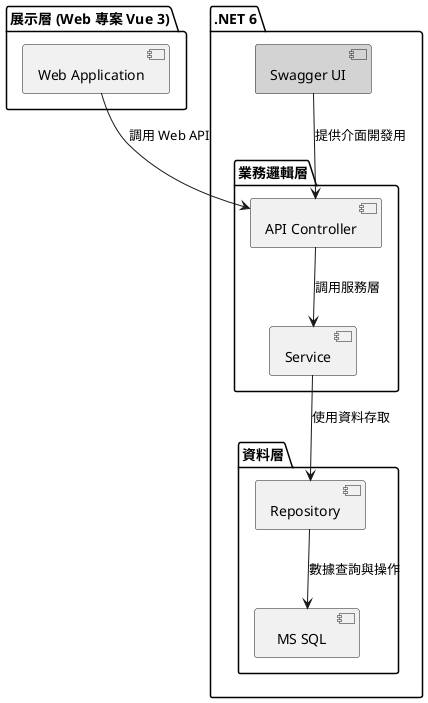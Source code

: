 @startuml

package "展示層 (Web 專案 Vue 3)" {
  component "Web Application" as VueApp
}

package ".NET 6" {

  package "業務邏輯層" {
    component "API Controller" as API
    component "Service" as Service
  }

  package "資料層" {
    component "Repository" as Repo
    component "  MS SQL  " as MSSQL
  }

  component "Swagger UI" as Swagger #lightgrey
}

VueApp --> API : 調用 Web API
API --> Service : 調用服務層
Service --> Repo : 使用資料存取
Repo --> MSSQL : 數據查詢與操作 
Swagger --> API : 提供介面開發用
@enduml
